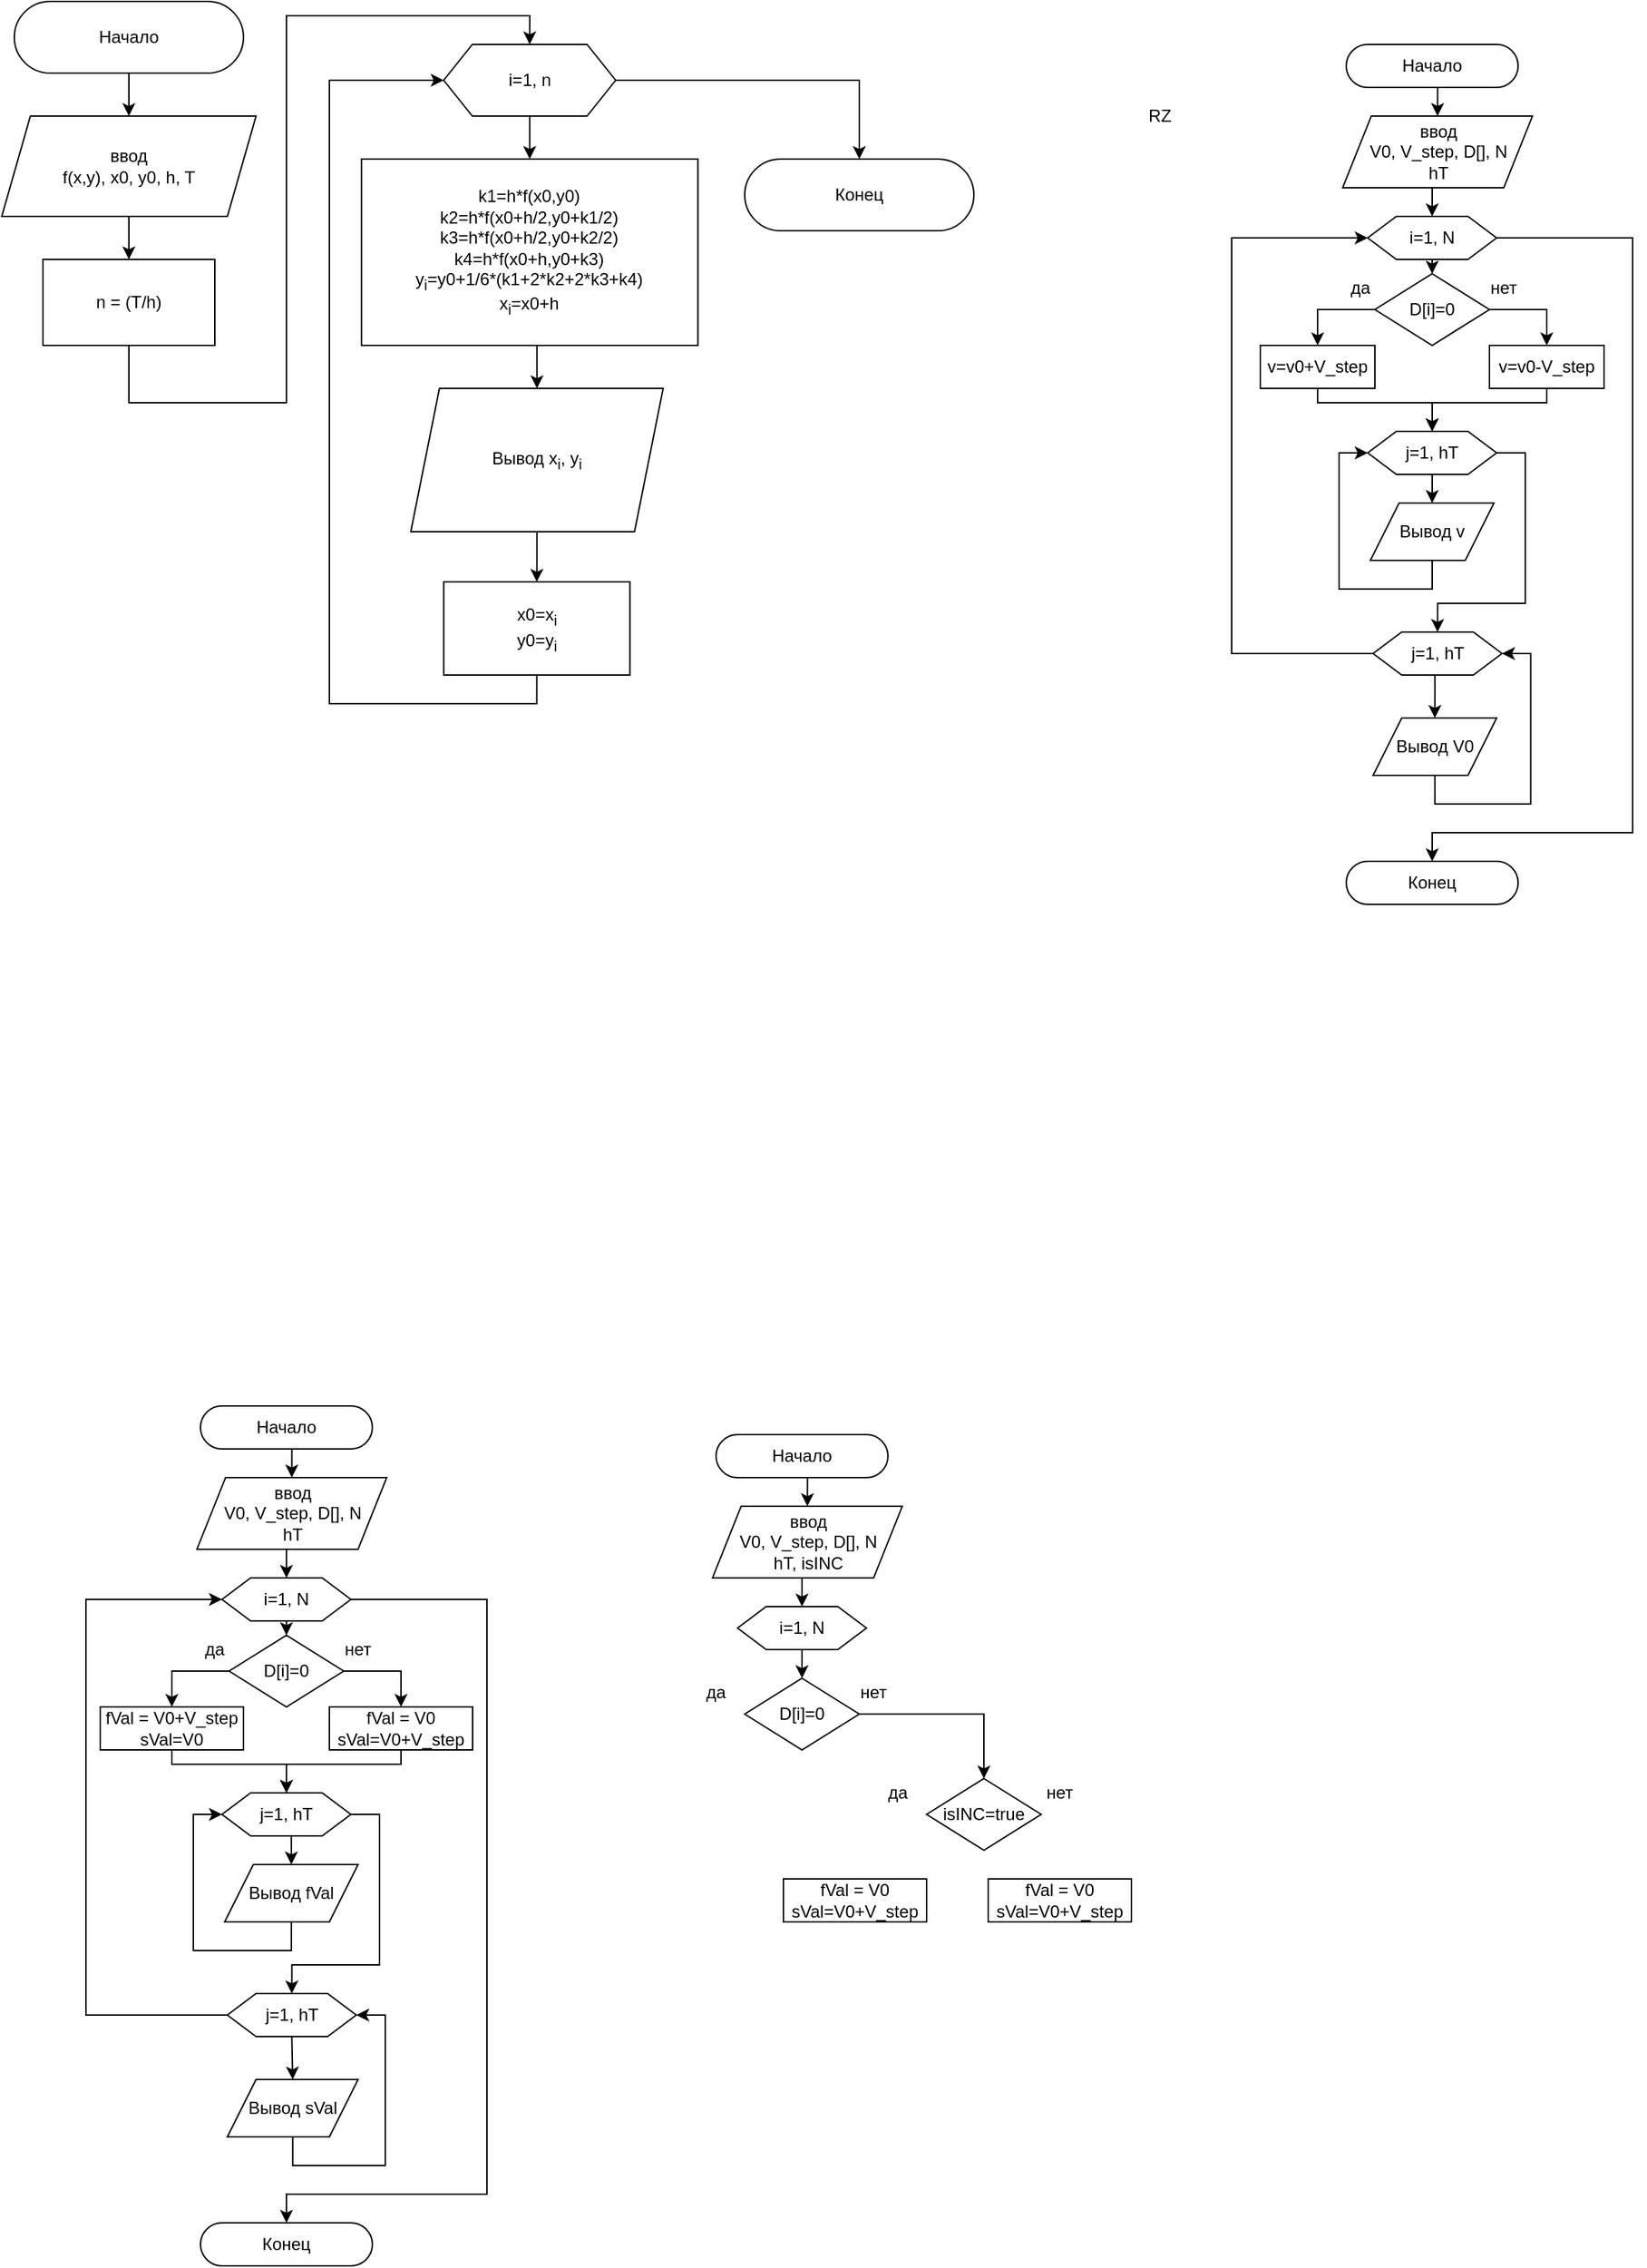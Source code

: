 <mxfile version="14.8.0" type="device"><diagram id="AfqU3J56kdW2E8358h9s" name="Page-1"><mxGraphModel dx="838" dy="462" grid="1" gridSize="10" guides="1" tooltips="1" connect="1" arrows="1" fold="1" page="1" pageScale="1" pageWidth="827" pageHeight="1169" math="0" shadow="0"><root><mxCell id="0"/><mxCell id="1" parent="0"/><mxCell id="O-pzPhh0yRKNwOQHH59J-8" style="edgeStyle=orthogonalEdgeStyle;rounded=0;orthogonalLoop=1;jettySize=auto;html=1;exitX=0.5;exitY=1;exitDx=0;exitDy=0;entryX=0.5;entryY=0;entryDx=0;entryDy=0;" parent="1" source="O-pzPhh0yRKNwOQHH59J-1" target="O-pzPhh0yRKNwOQHH59J-3" edge="1"><mxGeometry relative="1" as="geometry"/></mxCell><mxCell id="O-pzPhh0yRKNwOQHH59J-1" value="Начало" style="rounded=1;whiteSpace=wrap;html=1;arcSize=50;" parent="1" vertex="1"><mxGeometry x="110" y="10" width="160" height="50" as="geometry"/></mxCell><mxCell id="Xx1nE72F86x4nKgrnMpB-2" style="edgeStyle=orthogonalEdgeStyle;rounded=0;orthogonalLoop=1;jettySize=auto;html=1;exitX=0.5;exitY=1;exitDx=0;exitDy=0;entryX=0.5;entryY=0;entryDx=0;entryDy=0;" edge="1" parent="1" source="O-pzPhh0yRKNwOQHH59J-3" target="Xx1nE72F86x4nKgrnMpB-1"><mxGeometry relative="1" as="geometry"/></mxCell><mxCell id="O-pzPhh0yRKNwOQHH59J-3" value="ввод&lt;br&gt;f(x,y), x0, y0, h, T" style="shape=parallelogram;perimeter=parallelogramPerimeter;whiteSpace=wrap;html=1;fixedSize=1;" parent="1" vertex="1"><mxGeometry x="101.22" y="90" width="177.56" height="70" as="geometry"/></mxCell><mxCell id="O-pzPhh0yRKNwOQHH59J-14" style="edgeStyle=orthogonalEdgeStyle;rounded=0;orthogonalLoop=1;jettySize=auto;html=1;exitX=0.5;exitY=1;exitDx=0;exitDy=0;entryX=0.5;entryY=0;entryDx=0;entryDy=0;" parent="1" source="O-pzPhh0yRKNwOQHH59J-9" target="O-pzPhh0yRKNwOQHH59J-13" edge="1"><mxGeometry relative="1" as="geometry"/></mxCell><mxCell id="H5Rm9ekNH7L2vbFLW8RZ-4" style="edgeStyle=orthogonalEdgeStyle;rounded=0;orthogonalLoop=1;jettySize=auto;html=1;exitX=1;exitY=0.5;exitDx=0;exitDy=0;entryX=0.5;entryY=0;entryDx=0;entryDy=0;" parent="1" source="O-pzPhh0yRKNwOQHH59J-9" target="H5Rm9ekNH7L2vbFLW8RZ-2" edge="1"><mxGeometry relative="1" as="geometry"><mxPoint x="482.94" y="530" as="targetPoint"/><Array as="points"><mxPoint x="700" y="65"/></Array></mxGeometry></mxCell><mxCell id="O-pzPhh0yRKNwOQHH59J-9" value="i=1, n" style="shape=hexagon;perimeter=hexagonPerimeter2;whiteSpace=wrap;html=1;fixedSize=1;" parent="1" vertex="1"><mxGeometry x="409.82" y="40" width="120.06" height="50" as="geometry"/></mxCell><mxCell id="O-pzPhh0yRKNwOQHH59J-17" style="edgeStyle=orthogonalEdgeStyle;rounded=0;orthogonalLoop=1;jettySize=auto;html=1;exitX=0.5;exitY=1;exitDx=0;exitDy=0;entryX=0.5;entryY=0;entryDx=0;entryDy=0;" parent="1" source="O-pzPhh0yRKNwOQHH59J-13" target="O-pzPhh0yRKNwOQHH59J-15" edge="1"><mxGeometry relative="1" as="geometry"/></mxCell><mxCell id="O-pzPhh0yRKNwOQHH59J-13" value="k1=h*f(x0,y0)&lt;br&gt;k2=h*f(x0+h/2,y0+k1/2)&lt;br&gt;k3=h*f(x0+h/2,y0+k2/2)&lt;br&gt;k4=h*f(x0+h,y0+k3)&lt;br&gt;y&lt;sub&gt;i&lt;/sub&gt;=y0+1/6*(k1+2*k2+2*k3+k4)&lt;br&gt;x&lt;sub&gt;i&lt;/sub&gt;=x0+h" style="rounded=0;whiteSpace=wrap;html=1;" parent="1" vertex="1"><mxGeometry x="352.4" y="120" width="234.91" height="130" as="geometry"/></mxCell><mxCell id="H5Rm9ekNH7L2vbFLW8RZ-1" value="" style="edgeStyle=orthogonalEdgeStyle;rounded=0;orthogonalLoop=1;jettySize=auto;html=1;" parent="1" source="O-pzPhh0yRKNwOQHH59J-15" target="O-pzPhh0yRKNwOQHH59J-16" edge="1"><mxGeometry relative="1" as="geometry"/></mxCell><mxCell id="O-pzPhh0yRKNwOQHH59J-15" value="Вывод x&lt;sub&gt;i&lt;/sub&gt;, y&lt;sub&gt;i&lt;/sub&gt;" style="shape=parallelogram;perimeter=parallelogramPerimeter;whiteSpace=wrap;html=1;fixedSize=1;" parent="1" vertex="1"><mxGeometry x="386.83" y="280" width="176.22" height="100" as="geometry"/></mxCell><mxCell id="H5Rm9ekNH7L2vbFLW8RZ-7" style="edgeStyle=orthogonalEdgeStyle;rounded=0;orthogonalLoop=1;jettySize=auto;html=1;exitX=0.5;exitY=1;exitDx=0;exitDy=0;entryX=0;entryY=0.5;entryDx=0;entryDy=0;" parent="1" source="O-pzPhh0yRKNwOQHH59J-16" target="O-pzPhh0yRKNwOQHH59J-9" edge="1"><mxGeometry relative="1" as="geometry"><Array as="points"><mxPoint x="475" y="500"/><mxPoint x="330" y="500"/><mxPoint x="330" y="65"/></Array></mxGeometry></mxCell><mxCell id="O-pzPhh0yRKNwOQHH59J-16" value="x0=x&lt;sub&gt;i&lt;/sub&gt;&lt;br&gt;y0=y&lt;sub&gt;i&lt;/sub&gt;" style="rounded=0;whiteSpace=wrap;html=1;" parent="1" vertex="1"><mxGeometry x="409.82" y="415" width="130" height="65" as="geometry"/></mxCell><mxCell id="O-pzPhh0yRKNwOQHH59J-25" style="edgeStyle=orthogonalEdgeStyle;rounded=0;orthogonalLoop=1;jettySize=auto;html=1;exitX=0.5;exitY=1;exitDx=0;exitDy=0;entryX=0.5;entryY=0;entryDx=0;entryDy=0;" parent="1" source="O-pzPhh0yRKNwOQHH59J-26" target="O-pzPhh0yRKNwOQHH59J-28" edge="1"><mxGeometry relative="1" as="geometry"/></mxCell><mxCell id="O-pzPhh0yRKNwOQHH59J-26" value="Начало" style="rounded=1;whiteSpace=wrap;html=1;arcSize=50;" parent="1" vertex="1"><mxGeometry x="1040" y="40" width="120" height="30" as="geometry"/></mxCell><mxCell id="O-pzPhh0yRKNwOQHH59J-27" style="edgeStyle=orthogonalEdgeStyle;rounded=0;orthogonalLoop=1;jettySize=auto;html=1;exitX=0.5;exitY=1;exitDx=0;exitDy=0;entryX=0.5;entryY=0;entryDx=0;entryDy=0;" parent="1" source="O-pzPhh0yRKNwOQHH59J-28" target="O-pzPhh0yRKNwOQHH59J-31" edge="1"><mxGeometry relative="1" as="geometry"/></mxCell><mxCell id="O-pzPhh0yRKNwOQHH59J-28" value="ввод&lt;br&gt;V0, V_step, D[], N&lt;br&gt;hT" style="shape=parallelogram;perimeter=parallelogramPerimeter;whiteSpace=wrap;html=1;fixedSize=1;" parent="1" vertex="1"><mxGeometry x="1037.5" y="90" width="132.5" height="50" as="geometry"/></mxCell><mxCell id="O-pzPhh0yRKNwOQHH59J-41" style="edgeStyle=orthogonalEdgeStyle;rounded=0;orthogonalLoop=1;jettySize=auto;html=1;exitX=0.5;exitY=1;exitDx=0;exitDy=0;entryX=0.5;entryY=0;entryDx=0;entryDy=0;" parent="1" source="O-pzPhh0yRKNwOQHH59J-31" target="O-pzPhh0yRKNwOQHH59J-39" edge="1"><mxGeometry relative="1" as="geometry"/></mxCell><mxCell id="O-pzPhh0yRKNwOQHH59J-67" style="edgeStyle=orthogonalEdgeStyle;rounded=0;orthogonalLoop=1;jettySize=auto;html=1;exitX=1;exitY=0.5;exitDx=0;exitDy=0;entryX=0.5;entryY=0;entryDx=0;entryDy=0;" parent="1" source="O-pzPhh0yRKNwOQHH59J-31" target="O-pzPhh0yRKNwOQHH59J-38" edge="1"><mxGeometry relative="1" as="geometry"><mxPoint x="1080" y="590" as="targetPoint"/><Array as="points"><mxPoint x="1240" y="175"/><mxPoint x="1240" y="590"/><mxPoint x="1100" y="590"/></Array></mxGeometry></mxCell><mxCell id="O-pzPhh0yRKNwOQHH59J-31" value="i=1, N" style="shape=hexagon;perimeter=hexagonPerimeter2;whiteSpace=wrap;html=1;fixedSize=1;" parent="1" vertex="1"><mxGeometry x="1055" y="160" width="90" height="30" as="geometry"/></mxCell><mxCell id="O-pzPhh0yRKNwOQHH59J-38" value="Конец" style="rounded=1;whiteSpace=wrap;html=1;arcSize=50;" parent="1" vertex="1"><mxGeometry x="1040.01" y="610" width="120" height="30" as="geometry"/></mxCell><mxCell id="O-pzPhh0yRKNwOQHH59J-47" style="edgeStyle=orthogonalEdgeStyle;rounded=0;orthogonalLoop=1;jettySize=auto;html=1;exitX=0;exitY=0.5;exitDx=0;exitDy=0;entryX=0.5;entryY=0;entryDx=0;entryDy=0;" parent="1" source="O-pzPhh0yRKNwOQHH59J-39" target="O-pzPhh0yRKNwOQHH59J-45" edge="1"><mxGeometry relative="1" as="geometry"/></mxCell><mxCell id="O-pzPhh0yRKNwOQHH59J-48" style="edgeStyle=orthogonalEdgeStyle;rounded=0;orthogonalLoop=1;jettySize=auto;html=1;exitX=1;exitY=0.5;exitDx=0;exitDy=0;entryX=0.5;entryY=0;entryDx=0;entryDy=0;" parent="1" source="O-pzPhh0yRKNwOQHH59J-39" target="O-pzPhh0yRKNwOQHH59J-46" edge="1"><mxGeometry relative="1" as="geometry"/></mxCell><mxCell id="O-pzPhh0yRKNwOQHH59J-39" value="D[i]=0" style="rhombus;whiteSpace=wrap;html=1;" parent="1" vertex="1"><mxGeometry x="1060" y="200" width="80" height="50" as="geometry"/></mxCell><mxCell id="O-pzPhh0yRKNwOQHH59J-42" value="да" style="text;html=1;strokeColor=none;fillColor=none;align=center;verticalAlign=middle;whiteSpace=wrap;rounded=0;" parent="1" vertex="1"><mxGeometry x="1030" y="200" width="40" height="20" as="geometry"/></mxCell><mxCell id="O-pzPhh0yRKNwOQHH59J-43" value="нет" style="text;html=1;strokeColor=none;fillColor=none;align=center;verticalAlign=middle;whiteSpace=wrap;rounded=0;" parent="1" vertex="1"><mxGeometry x="1130" y="200" width="40" height="20" as="geometry"/></mxCell><mxCell id="O-pzPhh0yRKNwOQHH59J-50" style="edgeStyle=orthogonalEdgeStyle;rounded=0;orthogonalLoop=1;jettySize=auto;html=1;exitX=0.5;exitY=1;exitDx=0;exitDy=0;entryX=0.5;entryY=0;entryDx=0;entryDy=0;" parent="1" source="O-pzPhh0yRKNwOQHH59J-45" target="O-pzPhh0yRKNwOQHH59J-49" edge="1"><mxGeometry relative="1" as="geometry"><Array as="points"><mxPoint x="1020" y="290"/><mxPoint x="1100" y="290"/></Array></mxGeometry></mxCell><mxCell id="O-pzPhh0yRKNwOQHH59J-45" value="v=v0+V_step" style="rounded=0;whiteSpace=wrap;html=1;" parent="1" vertex="1"><mxGeometry x="980" y="250" width="80" height="30" as="geometry"/></mxCell><mxCell id="O-pzPhh0yRKNwOQHH59J-54" style="edgeStyle=orthogonalEdgeStyle;rounded=0;orthogonalLoop=1;jettySize=auto;html=1;exitX=0.5;exitY=1;exitDx=0;exitDy=0;entryX=0.5;entryY=0;entryDx=0;entryDy=0;" parent="1" source="O-pzPhh0yRKNwOQHH59J-46" target="O-pzPhh0yRKNwOQHH59J-49" edge="1"><mxGeometry relative="1" as="geometry"><Array as="points"><mxPoint x="1180" y="290"/><mxPoint x="1100" y="290"/></Array></mxGeometry></mxCell><mxCell id="O-pzPhh0yRKNwOQHH59J-46" value="v=v0-V_step" style="rounded=0;whiteSpace=wrap;html=1;" parent="1" vertex="1"><mxGeometry x="1140" y="250" width="80" height="30" as="geometry"/></mxCell><mxCell id="O-pzPhh0yRKNwOQHH59J-56" style="edgeStyle=orthogonalEdgeStyle;rounded=0;orthogonalLoop=1;jettySize=auto;html=1;exitX=0.5;exitY=1;exitDx=0;exitDy=0;entryX=0.5;entryY=0;entryDx=0;entryDy=0;" parent="1" source="O-pzPhh0yRKNwOQHH59J-49" target="O-pzPhh0yRKNwOQHH59J-55" edge="1"><mxGeometry relative="1" as="geometry"/></mxCell><mxCell id="O-pzPhh0yRKNwOQHH59J-60" style="edgeStyle=orthogonalEdgeStyle;rounded=0;orthogonalLoop=1;jettySize=auto;html=1;exitX=1;exitY=0.5;exitDx=0;exitDy=0;entryX=0.5;entryY=0;entryDx=0;entryDy=0;" parent="1" source="O-pzPhh0yRKNwOQHH59J-49" target="O-pzPhh0yRKNwOQHH59J-58" edge="1"><mxGeometry relative="1" as="geometry"><Array as="points"><mxPoint x="1165" y="325"/><mxPoint x="1165" y="430"/><mxPoint x="1104" y="430"/></Array></mxGeometry></mxCell><mxCell id="O-pzPhh0yRKNwOQHH59J-49" value="j=1, hT" style="shape=hexagon;perimeter=hexagonPerimeter2;whiteSpace=wrap;html=1;fixedSize=1;" parent="1" vertex="1"><mxGeometry x="1055" y="310" width="90" height="30" as="geometry"/></mxCell><mxCell id="O-pzPhh0yRKNwOQHH59J-57" style="edgeStyle=orthogonalEdgeStyle;rounded=0;orthogonalLoop=1;jettySize=auto;html=1;exitX=0.5;exitY=1;exitDx=0;exitDy=0;entryX=0;entryY=0.5;entryDx=0;entryDy=0;" parent="1" source="O-pzPhh0yRKNwOQHH59J-55" target="O-pzPhh0yRKNwOQHH59J-49" edge="1"><mxGeometry relative="1" as="geometry"/></mxCell><mxCell id="O-pzPhh0yRKNwOQHH59J-55" value="Вывод v" style="shape=parallelogram;perimeter=parallelogramPerimeter;whiteSpace=wrap;html=1;fixedSize=1;" parent="1" vertex="1"><mxGeometry x="1056.88" y="360" width="86.25" height="40" as="geometry"/></mxCell><mxCell id="O-pzPhh0yRKNwOQHH59J-63" style="edgeStyle=orthogonalEdgeStyle;rounded=0;orthogonalLoop=1;jettySize=auto;html=1;exitX=0.5;exitY=1;exitDx=0;exitDy=0;entryX=0.5;entryY=0;entryDx=0;entryDy=0;" parent="1" source="O-pzPhh0yRKNwOQHH59J-58" target="O-pzPhh0yRKNwOQHH59J-61" edge="1"><mxGeometry relative="1" as="geometry"/></mxCell><mxCell id="O-pzPhh0yRKNwOQHH59J-66" style="edgeStyle=orthogonalEdgeStyle;rounded=0;orthogonalLoop=1;jettySize=auto;html=1;exitX=0;exitY=0.5;exitDx=0;exitDy=0;entryX=0;entryY=0.5;entryDx=0;entryDy=0;" parent="1" source="O-pzPhh0yRKNwOQHH59J-58" target="O-pzPhh0yRKNwOQHH59J-31" edge="1"><mxGeometry relative="1" as="geometry"><Array as="points"><mxPoint x="960" y="465"/><mxPoint x="960" y="175"/></Array></mxGeometry></mxCell><mxCell id="O-pzPhh0yRKNwOQHH59J-58" value="j=1, hT" style="shape=hexagon;perimeter=hexagonPerimeter2;whiteSpace=wrap;html=1;fixedSize=1;" parent="1" vertex="1"><mxGeometry x="1058.75" y="450" width="90" height="30" as="geometry"/></mxCell><mxCell id="O-pzPhh0yRKNwOQHH59J-65" style="edgeStyle=orthogonalEdgeStyle;rounded=0;orthogonalLoop=1;jettySize=auto;html=1;exitX=0.5;exitY=1;exitDx=0;exitDy=0;entryX=1;entryY=0.5;entryDx=0;entryDy=0;" parent="1" source="O-pzPhh0yRKNwOQHH59J-61" target="O-pzPhh0yRKNwOQHH59J-58" edge="1"><mxGeometry relative="1" as="geometry"/></mxCell><mxCell id="O-pzPhh0yRKNwOQHH59J-61" value="Вывод V0" style="shape=parallelogram;perimeter=parallelogramPerimeter;whiteSpace=wrap;html=1;fixedSize=1;" parent="1" vertex="1"><mxGeometry x="1058.75" y="510" width="86.25" height="40" as="geometry"/></mxCell><mxCell id="O-pzPhh0yRKNwOQHH59J-69" value="RZ" style="text;html=1;strokeColor=none;fillColor=none;align=center;verticalAlign=middle;whiteSpace=wrap;rounded=0;" parent="1" vertex="1"><mxGeometry x="890" y="80" width="40" height="20" as="geometry"/></mxCell><mxCell id="O-pzPhh0yRKNwOQHH59J-97" style="edgeStyle=orthogonalEdgeStyle;rounded=0;orthogonalLoop=1;jettySize=auto;html=1;exitX=0.5;exitY=1;exitDx=0;exitDy=0;entryX=0.5;entryY=0;entryDx=0;entryDy=0;" parent="1" source="O-pzPhh0yRKNwOQHH59J-98" target="O-pzPhh0yRKNwOQHH59J-100" edge="1"><mxGeometry relative="1" as="geometry"/></mxCell><mxCell id="O-pzPhh0yRKNwOQHH59J-98" value="Начало" style="rounded=1;whiteSpace=wrap;html=1;arcSize=50;" parent="1" vertex="1"><mxGeometry x="240" y="990" width="120" height="30" as="geometry"/></mxCell><mxCell id="O-pzPhh0yRKNwOQHH59J-99" style="edgeStyle=orthogonalEdgeStyle;rounded=0;orthogonalLoop=1;jettySize=auto;html=1;exitX=0.5;exitY=1;exitDx=0;exitDy=0;entryX=0.5;entryY=0;entryDx=0;entryDy=0;" parent="1" source="O-pzPhh0yRKNwOQHH59J-100" target="O-pzPhh0yRKNwOQHH59J-103" edge="1"><mxGeometry relative="1" as="geometry"/></mxCell><mxCell id="O-pzPhh0yRKNwOQHH59J-100" value="ввод&lt;br&gt;V0, V_step, D[], N&lt;br&gt;hT" style="shape=parallelogram;perimeter=parallelogramPerimeter;whiteSpace=wrap;html=1;fixedSize=1;" parent="1" vertex="1"><mxGeometry x="237.5" y="1040" width="132.5" height="50" as="geometry"/></mxCell><mxCell id="O-pzPhh0yRKNwOQHH59J-101" style="edgeStyle=orthogonalEdgeStyle;rounded=0;orthogonalLoop=1;jettySize=auto;html=1;exitX=0.5;exitY=1;exitDx=0;exitDy=0;entryX=0.5;entryY=0;entryDx=0;entryDy=0;" parent="1" source="O-pzPhh0yRKNwOQHH59J-103" target="O-pzPhh0yRKNwOQHH59J-107" edge="1"><mxGeometry relative="1" as="geometry"/></mxCell><mxCell id="O-pzPhh0yRKNwOQHH59J-102" style="edgeStyle=orthogonalEdgeStyle;rounded=0;orthogonalLoop=1;jettySize=auto;html=1;exitX=1;exitY=0.5;exitDx=0;exitDy=0;entryX=0.5;entryY=0;entryDx=0;entryDy=0;" parent="1" source="O-pzPhh0yRKNwOQHH59J-103" target="O-pzPhh0yRKNwOQHH59J-104" edge="1"><mxGeometry relative="1" as="geometry"><mxPoint x="280" y="1540" as="targetPoint"/><Array as="points"><mxPoint x="440" y="1125"/><mxPoint x="440" y="1540"/><mxPoint x="300" y="1540"/></Array></mxGeometry></mxCell><mxCell id="O-pzPhh0yRKNwOQHH59J-103" value="i=1, N" style="shape=hexagon;perimeter=hexagonPerimeter2;whiteSpace=wrap;html=1;fixedSize=1;" parent="1" vertex="1"><mxGeometry x="255" y="1110" width="90" height="30" as="geometry"/></mxCell><mxCell id="O-pzPhh0yRKNwOQHH59J-104" value="Конец" style="rounded=1;whiteSpace=wrap;html=1;arcSize=50;" parent="1" vertex="1"><mxGeometry x="240.01" y="1560" width="120" height="30" as="geometry"/></mxCell><mxCell id="O-pzPhh0yRKNwOQHH59J-105" style="edgeStyle=orthogonalEdgeStyle;rounded=0;orthogonalLoop=1;jettySize=auto;html=1;exitX=0;exitY=0.5;exitDx=0;exitDy=0;entryX=0.5;entryY=0;entryDx=0;entryDy=0;" parent="1" source="O-pzPhh0yRKNwOQHH59J-107" target="O-pzPhh0yRKNwOQHH59J-111" edge="1"><mxGeometry relative="1" as="geometry"/></mxCell><mxCell id="O-pzPhh0yRKNwOQHH59J-106" style="edgeStyle=orthogonalEdgeStyle;rounded=0;orthogonalLoop=1;jettySize=auto;html=1;exitX=1;exitY=0.5;exitDx=0;exitDy=0;entryX=0.5;entryY=0;entryDx=0;entryDy=0;" parent="1" source="O-pzPhh0yRKNwOQHH59J-107" target="O-pzPhh0yRKNwOQHH59J-113" edge="1"><mxGeometry relative="1" as="geometry"/></mxCell><mxCell id="O-pzPhh0yRKNwOQHH59J-107" value="D[i]=0" style="rhombus;whiteSpace=wrap;html=1;" parent="1" vertex="1"><mxGeometry x="260" y="1150" width="80" height="50" as="geometry"/></mxCell><mxCell id="O-pzPhh0yRKNwOQHH59J-108" value="да" style="text;html=1;strokeColor=none;fillColor=none;align=center;verticalAlign=middle;whiteSpace=wrap;rounded=0;" parent="1" vertex="1"><mxGeometry x="230" y="1150" width="40" height="20" as="geometry"/></mxCell><mxCell id="O-pzPhh0yRKNwOQHH59J-109" value="нет" style="text;html=1;strokeColor=none;fillColor=none;align=center;verticalAlign=middle;whiteSpace=wrap;rounded=0;" parent="1" vertex="1"><mxGeometry x="330" y="1150" width="40" height="20" as="geometry"/></mxCell><mxCell id="O-pzPhh0yRKNwOQHH59J-110" style="edgeStyle=orthogonalEdgeStyle;rounded=0;orthogonalLoop=1;jettySize=auto;html=1;exitX=0.5;exitY=1;exitDx=0;exitDy=0;entryX=0.5;entryY=0;entryDx=0;entryDy=0;" parent="1" source="O-pzPhh0yRKNwOQHH59J-111" target="O-pzPhh0yRKNwOQHH59J-116" edge="1"><mxGeometry relative="1" as="geometry"><Array as="points"><mxPoint x="220" y="1240"/><mxPoint x="300" y="1240"/></Array></mxGeometry></mxCell><mxCell id="O-pzPhh0yRKNwOQHH59J-111" value="fVal = V0+V_step&lt;br&gt;sVal=V0" style="rounded=0;whiteSpace=wrap;html=1;" parent="1" vertex="1"><mxGeometry x="170" y="1200" width="100" height="30" as="geometry"/></mxCell><mxCell id="O-pzPhh0yRKNwOQHH59J-112" style="edgeStyle=orthogonalEdgeStyle;rounded=0;orthogonalLoop=1;jettySize=auto;html=1;exitX=0.5;exitY=1;exitDx=0;exitDy=0;entryX=0.5;entryY=0;entryDx=0;entryDy=0;" parent="1" source="O-pzPhh0yRKNwOQHH59J-113" target="O-pzPhh0yRKNwOQHH59J-116" edge="1"><mxGeometry relative="1" as="geometry"><Array as="points"><mxPoint x="380" y="1240"/><mxPoint x="300" y="1240"/></Array></mxGeometry></mxCell><mxCell id="O-pzPhh0yRKNwOQHH59J-113" value="fVal = V0 sVal=V0+V_step" style="rounded=0;whiteSpace=wrap;html=1;" parent="1" vertex="1"><mxGeometry x="330" y="1200" width="100" height="30" as="geometry"/></mxCell><mxCell id="O-pzPhh0yRKNwOQHH59J-114" style="edgeStyle=orthogonalEdgeStyle;rounded=0;orthogonalLoop=1;jettySize=auto;html=1;exitX=0.5;exitY=1;exitDx=0;exitDy=0;entryX=0.5;entryY=0;entryDx=0;entryDy=0;" parent="1" source="O-pzPhh0yRKNwOQHH59J-116" target="O-pzPhh0yRKNwOQHH59J-118" edge="1"><mxGeometry relative="1" as="geometry"/></mxCell><mxCell id="O-pzPhh0yRKNwOQHH59J-115" style="edgeStyle=orthogonalEdgeStyle;rounded=0;orthogonalLoop=1;jettySize=auto;html=1;exitX=1;exitY=0.5;exitDx=0;exitDy=0;entryX=0.5;entryY=0;entryDx=0;entryDy=0;" parent="1" source="O-pzPhh0yRKNwOQHH59J-116" target="O-pzPhh0yRKNwOQHH59J-121" edge="1"><mxGeometry relative="1" as="geometry"><Array as="points"><mxPoint x="365" y="1275"/><mxPoint x="365" y="1380"/><mxPoint x="304" y="1380"/></Array></mxGeometry></mxCell><mxCell id="O-pzPhh0yRKNwOQHH59J-116" value="j=1, hT" style="shape=hexagon;perimeter=hexagonPerimeter2;whiteSpace=wrap;html=1;fixedSize=1;" parent="1" vertex="1"><mxGeometry x="255" y="1260" width="90" height="30" as="geometry"/></mxCell><mxCell id="O-pzPhh0yRKNwOQHH59J-117" style="edgeStyle=orthogonalEdgeStyle;rounded=0;orthogonalLoop=1;jettySize=auto;html=1;exitX=0.5;exitY=1;exitDx=0;exitDy=0;entryX=0;entryY=0.5;entryDx=0;entryDy=0;" parent="1" source="O-pzPhh0yRKNwOQHH59J-118" target="O-pzPhh0yRKNwOQHH59J-116" edge="1"><mxGeometry relative="1" as="geometry"/></mxCell><mxCell id="O-pzPhh0yRKNwOQHH59J-118" value="Вывод fVal" style="shape=parallelogram;perimeter=parallelogramPerimeter;whiteSpace=wrap;html=1;fixedSize=1;" parent="1" vertex="1"><mxGeometry x="256.88" y="1310" width="93.12" height="40" as="geometry"/></mxCell><mxCell id="O-pzPhh0yRKNwOQHH59J-119" style="edgeStyle=orthogonalEdgeStyle;rounded=0;orthogonalLoop=1;jettySize=auto;html=1;exitX=0.5;exitY=1;exitDx=0;exitDy=0;entryX=0.5;entryY=0;entryDx=0;entryDy=0;" parent="1" source="O-pzPhh0yRKNwOQHH59J-121" target="O-pzPhh0yRKNwOQHH59J-123" edge="1"><mxGeometry relative="1" as="geometry"/></mxCell><mxCell id="O-pzPhh0yRKNwOQHH59J-120" style="edgeStyle=orthogonalEdgeStyle;rounded=0;orthogonalLoop=1;jettySize=auto;html=1;exitX=0;exitY=0.5;exitDx=0;exitDy=0;entryX=0;entryY=0.5;entryDx=0;entryDy=0;" parent="1" source="O-pzPhh0yRKNwOQHH59J-121" target="O-pzPhh0yRKNwOQHH59J-103" edge="1"><mxGeometry relative="1" as="geometry"><Array as="points"><mxPoint x="160" y="1415"/><mxPoint x="160" y="1125"/></Array></mxGeometry></mxCell><mxCell id="O-pzPhh0yRKNwOQHH59J-121" value="j=1, hT" style="shape=hexagon;perimeter=hexagonPerimeter2;whiteSpace=wrap;html=1;fixedSize=1;" parent="1" vertex="1"><mxGeometry x="258.75" y="1400" width="90" height="30" as="geometry"/></mxCell><mxCell id="O-pzPhh0yRKNwOQHH59J-122" style="edgeStyle=orthogonalEdgeStyle;rounded=0;orthogonalLoop=1;jettySize=auto;html=1;exitX=0.5;exitY=1;exitDx=0;exitDy=0;entryX=1;entryY=0.5;entryDx=0;entryDy=0;" parent="1" source="O-pzPhh0yRKNwOQHH59J-123" target="O-pzPhh0yRKNwOQHH59J-121" edge="1"><mxGeometry relative="1" as="geometry"><Array as="points"><mxPoint x="304" y="1520"/><mxPoint x="369" y="1520"/><mxPoint x="369" y="1415"/></Array></mxGeometry></mxCell><mxCell id="O-pzPhh0yRKNwOQHH59J-123" value="Вывод sVal" style="shape=parallelogram;perimeter=parallelogramPerimeter;whiteSpace=wrap;html=1;fixedSize=1;" parent="1" vertex="1"><mxGeometry x="258.75" y="1460" width="91.25" height="40" as="geometry"/></mxCell><mxCell id="H5Rm9ekNH7L2vbFLW8RZ-2" value="Конец" style="rounded=1;whiteSpace=wrap;html=1;arcSize=50;" parent="1" vertex="1"><mxGeometry x="620" y="120" width="160" height="50" as="geometry"/></mxCell><mxCell id="H5Rm9ekNH7L2vbFLW8RZ-8" style="edgeStyle=orthogonalEdgeStyle;rounded=0;orthogonalLoop=1;jettySize=auto;html=1;exitX=0.5;exitY=1;exitDx=0;exitDy=0;entryX=0.5;entryY=0;entryDx=0;entryDy=0;" parent="1" source="H5Rm9ekNH7L2vbFLW8RZ-9" target="H5Rm9ekNH7L2vbFLW8RZ-11" edge="1"><mxGeometry relative="1" as="geometry"/></mxCell><mxCell id="H5Rm9ekNH7L2vbFLW8RZ-9" value="Начало" style="rounded=1;whiteSpace=wrap;html=1;arcSize=50;" parent="1" vertex="1"><mxGeometry x="600" y="1010" width="120" height="30" as="geometry"/></mxCell><mxCell id="H5Rm9ekNH7L2vbFLW8RZ-10" style="edgeStyle=orthogonalEdgeStyle;rounded=0;orthogonalLoop=1;jettySize=auto;html=1;exitX=0.5;exitY=1;exitDx=0;exitDy=0;entryX=0.5;entryY=0;entryDx=0;entryDy=0;" parent="1" source="H5Rm9ekNH7L2vbFLW8RZ-11" target="H5Rm9ekNH7L2vbFLW8RZ-14" edge="1"><mxGeometry relative="1" as="geometry"/></mxCell><mxCell id="H5Rm9ekNH7L2vbFLW8RZ-11" value="ввод&lt;br&gt;V0, V_step, D[], N&lt;br&gt;hT, isINC" style="shape=parallelogram;perimeter=parallelogramPerimeter;whiteSpace=wrap;html=1;fixedSize=1;" parent="1" vertex="1"><mxGeometry x="597.5" y="1060" width="132.5" height="50" as="geometry"/></mxCell><mxCell id="H5Rm9ekNH7L2vbFLW8RZ-12" style="edgeStyle=orthogonalEdgeStyle;rounded=0;orthogonalLoop=1;jettySize=auto;html=1;exitX=0.5;exitY=1;exitDx=0;exitDy=0;entryX=0.5;entryY=0;entryDx=0;entryDy=0;" parent="1" source="H5Rm9ekNH7L2vbFLW8RZ-14" target="H5Rm9ekNH7L2vbFLW8RZ-18" edge="1"><mxGeometry relative="1" as="geometry"/></mxCell><mxCell id="H5Rm9ekNH7L2vbFLW8RZ-14" value="i=1, N" style="shape=hexagon;perimeter=hexagonPerimeter2;whiteSpace=wrap;html=1;fixedSize=1;" parent="1" vertex="1"><mxGeometry x="615" y="1130" width="90" height="30" as="geometry"/></mxCell><mxCell id="H5Rm9ekNH7L2vbFLW8RZ-17" style="edgeStyle=orthogonalEdgeStyle;rounded=0;orthogonalLoop=1;jettySize=auto;html=1;exitX=1;exitY=0.5;exitDx=0;exitDy=0;entryX=0.5;entryY=0;entryDx=0;entryDy=0;" parent="1" source="H5Rm9ekNH7L2vbFLW8RZ-18" target="H5Rm9ekNH7L2vbFLW8RZ-36" edge="1"><mxGeometry relative="1" as="geometry"><mxPoint x="740" y="1230" as="targetPoint"/><Array as="points"><mxPoint x="787" y="1205"/></Array></mxGeometry></mxCell><mxCell id="H5Rm9ekNH7L2vbFLW8RZ-18" value="D[i]=0" style="rhombus;whiteSpace=wrap;html=1;" parent="1" vertex="1"><mxGeometry x="620" y="1180" width="80" height="50" as="geometry"/></mxCell><mxCell id="H5Rm9ekNH7L2vbFLW8RZ-20" value="нет" style="text;html=1;strokeColor=none;fillColor=none;align=center;verticalAlign=middle;whiteSpace=wrap;rounded=0;" parent="1" vertex="1"><mxGeometry x="690" y="1180" width="40" height="20" as="geometry"/></mxCell><mxCell id="H5Rm9ekNH7L2vbFLW8RZ-36" value="isINC=true" style="rhombus;whiteSpace=wrap;html=1;" parent="1" vertex="1"><mxGeometry x="747" y="1250" width="80" height="50" as="geometry"/></mxCell><mxCell id="H5Rm9ekNH7L2vbFLW8RZ-37" value="нет" style="text;html=1;strokeColor=none;fillColor=none;align=center;verticalAlign=middle;whiteSpace=wrap;rounded=0;" parent="1" vertex="1"><mxGeometry x="820" y="1250" width="40" height="20" as="geometry"/></mxCell><mxCell id="H5Rm9ekNH7L2vbFLW8RZ-39" value="да" style="text;html=1;strokeColor=none;fillColor=none;align=center;verticalAlign=middle;whiteSpace=wrap;rounded=0;" parent="1" vertex="1"><mxGeometry x="707" y="1250" width="40" height="20" as="geometry"/></mxCell><mxCell id="H5Rm9ekNH7L2vbFLW8RZ-40" value="да" style="text;html=1;strokeColor=none;fillColor=none;align=center;verticalAlign=middle;whiteSpace=wrap;rounded=0;" parent="1" vertex="1"><mxGeometry x="580" y="1180" width="40" height="20" as="geometry"/></mxCell><mxCell id="H5Rm9ekNH7L2vbFLW8RZ-41" value="fVal = V0 sVal=V0+V_step" style="rounded=0;whiteSpace=wrap;html=1;" parent="1" vertex="1"><mxGeometry x="647" y="1320" width="100" height="30" as="geometry"/></mxCell><mxCell id="H5Rm9ekNH7L2vbFLW8RZ-42" value="fVal = V0 sVal=V0+V_step" style="rounded=0;whiteSpace=wrap;html=1;" parent="1" vertex="1"><mxGeometry x="790" y="1320" width="100" height="30" as="geometry"/></mxCell><mxCell id="Xx1nE72F86x4nKgrnMpB-3" style="edgeStyle=orthogonalEdgeStyle;rounded=0;orthogonalLoop=1;jettySize=auto;html=1;exitX=0.5;exitY=1;exitDx=0;exitDy=0;entryX=0.5;entryY=0;entryDx=0;entryDy=0;" edge="1" parent="1" source="Xx1nE72F86x4nKgrnMpB-1" target="O-pzPhh0yRKNwOQHH59J-9"><mxGeometry relative="1" as="geometry"><mxPoint x="300" y="70" as="targetPoint"/><Array as="points"><mxPoint x="190" y="290"/><mxPoint x="300" y="290"/><mxPoint x="300" y="20"/><mxPoint x="470" y="20"/></Array></mxGeometry></mxCell><mxCell id="Xx1nE72F86x4nKgrnMpB-1" value="n = (T/h)" style="rounded=0;whiteSpace=wrap;html=1;" vertex="1" parent="1"><mxGeometry x="130" y="190" width="120" height="60" as="geometry"/></mxCell></root></mxGraphModel></diagram></mxfile>